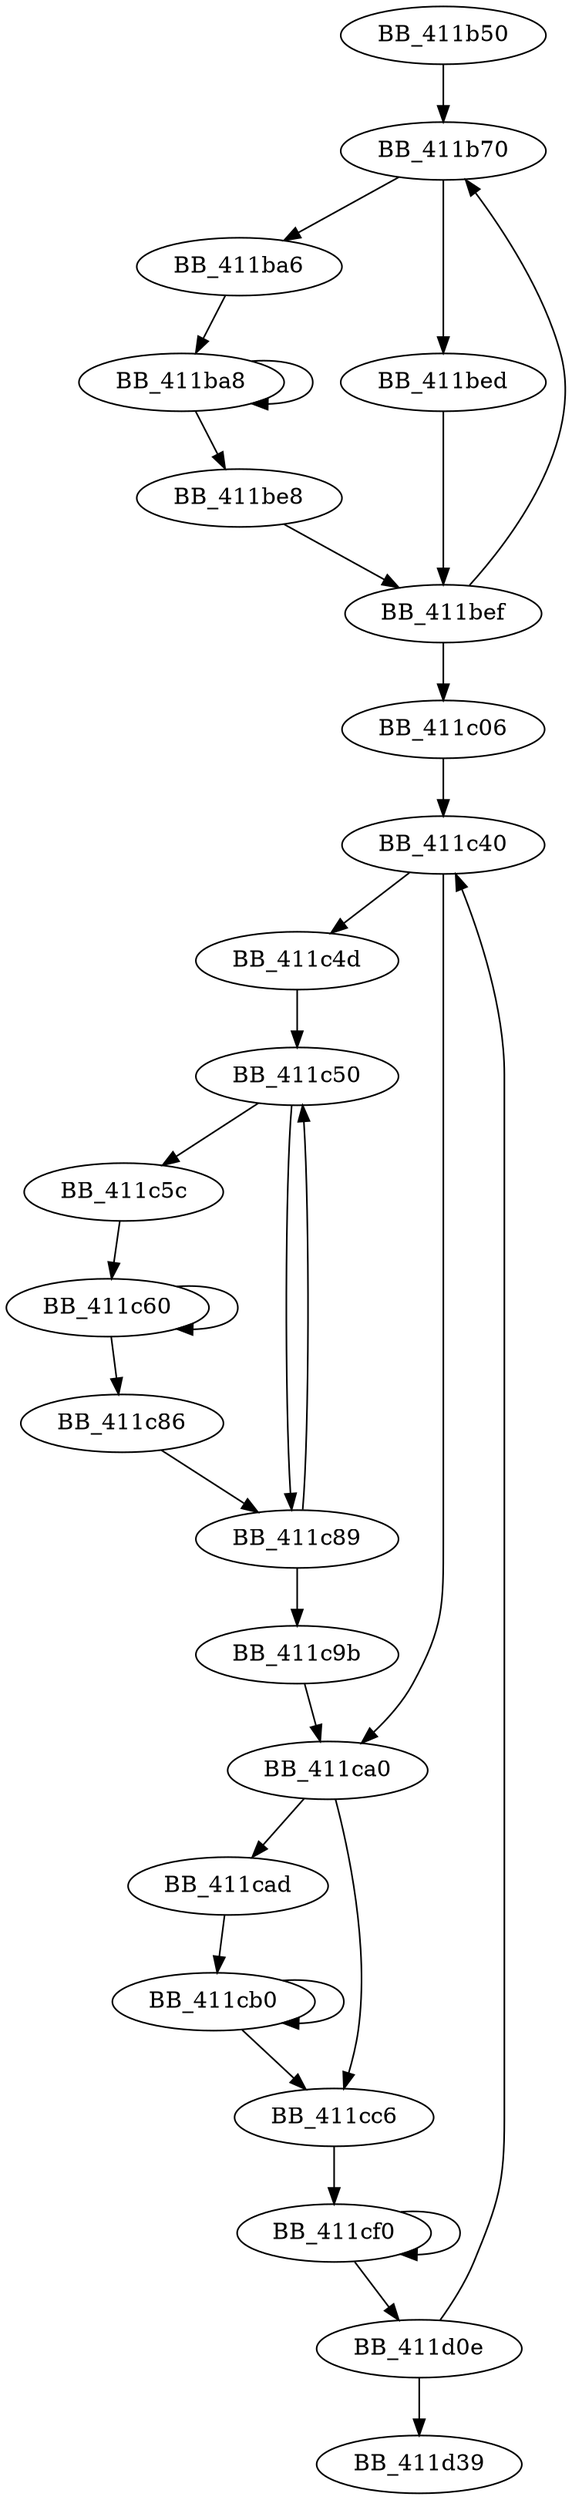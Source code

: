 DiGraph sub_411B50{
BB_411b50->BB_411b70
BB_411b70->BB_411ba6
BB_411b70->BB_411bed
BB_411ba6->BB_411ba8
BB_411ba8->BB_411ba8
BB_411ba8->BB_411be8
BB_411be8->BB_411bef
BB_411bed->BB_411bef
BB_411bef->BB_411b70
BB_411bef->BB_411c06
BB_411c06->BB_411c40
BB_411c40->BB_411c4d
BB_411c40->BB_411ca0
BB_411c4d->BB_411c50
BB_411c50->BB_411c5c
BB_411c50->BB_411c89
BB_411c5c->BB_411c60
BB_411c60->BB_411c60
BB_411c60->BB_411c86
BB_411c86->BB_411c89
BB_411c89->BB_411c50
BB_411c89->BB_411c9b
BB_411c9b->BB_411ca0
BB_411ca0->BB_411cad
BB_411ca0->BB_411cc6
BB_411cad->BB_411cb0
BB_411cb0->BB_411cb0
BB_411cb0->BB_411cc6
BB_411cc6->BB_411cf0
BB_411cf0->BB_411cf0
BB_411cf0->BB_411d0e
BB_411d0e->BB_411c40
BB_411d0e->BB_411d39
}
